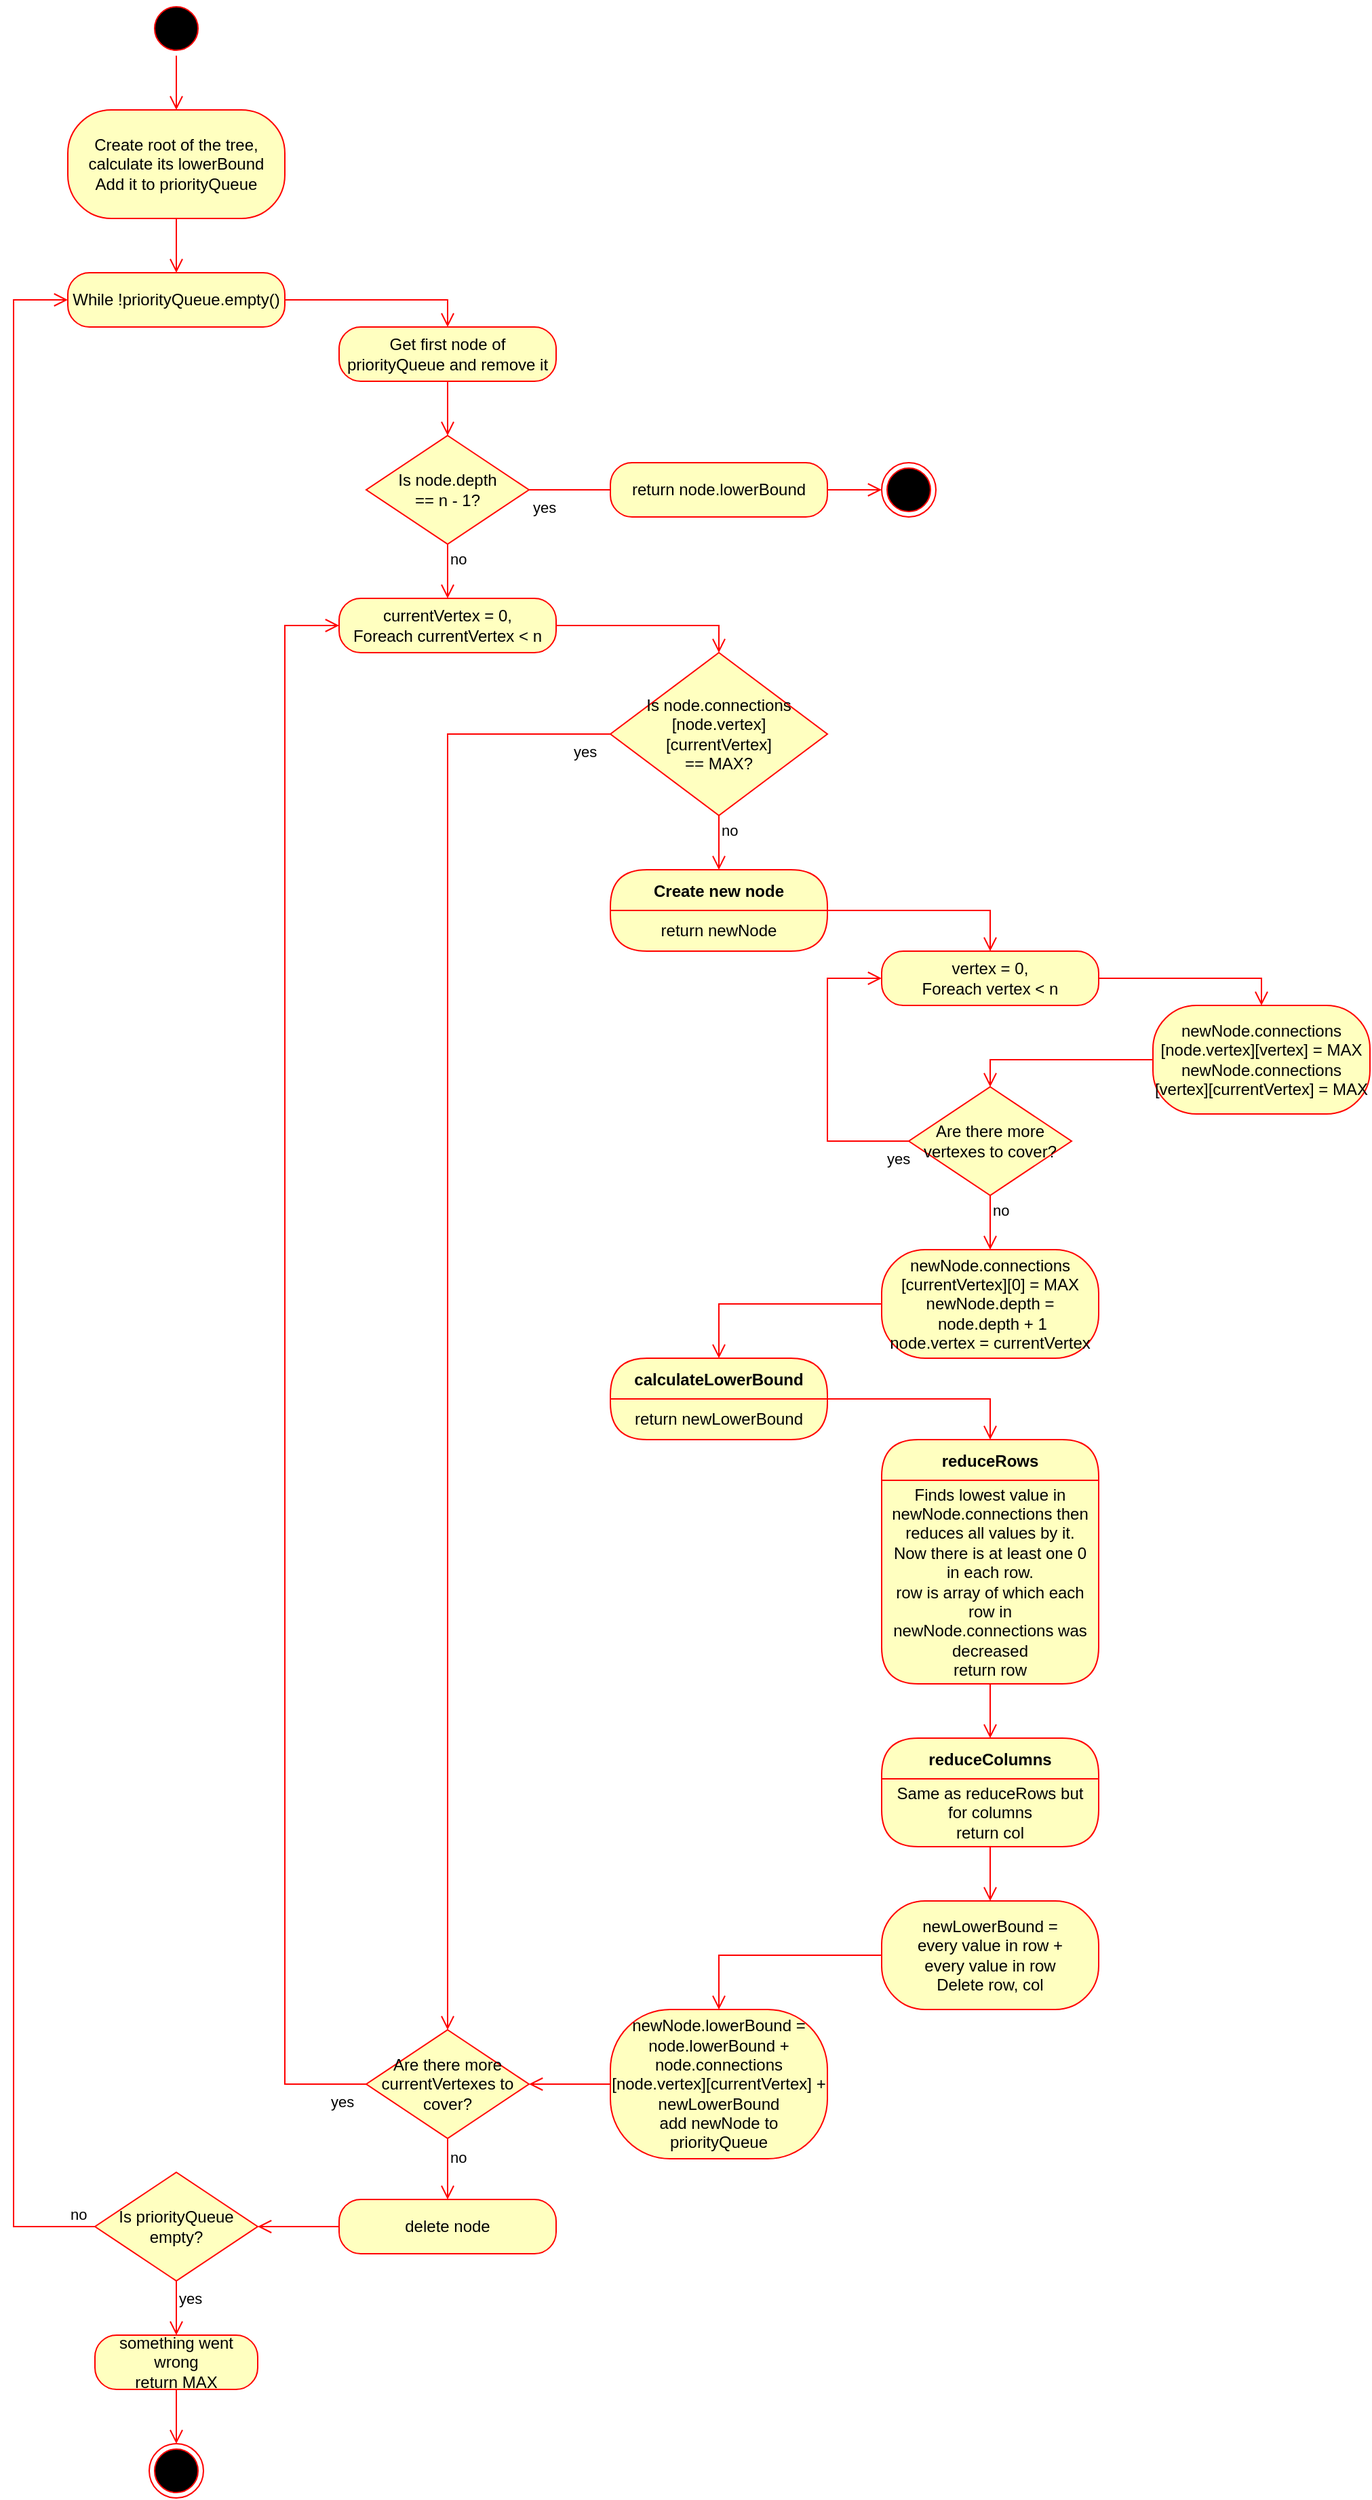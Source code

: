 <mxfile version="15.5.1" type="device"><diagram id="Snhy1ppyPLXPpmaDWLeh" name="Page-1"><mxGraphModel dx="2031" dy="1249" grid="1" gridSize="10" guides="1" tooltips="1" connect="1" arrows="1" fold="1" page="1" pageScale="1" pageWidth="1654" pageHeight="2336" math="0" shadow="0"><root><mxCell id="0"/><mxCell id="1" parent="0"/><mxCell id="Jvkfn5kQtmSSbSGm2V26-14" value="" style="ellipse;html=1;shape=startState;fillColor=#000000;strokeColor=#ff0000;" parent="1" vertex="1"><mxGeometry x="380" y="80" width="40" height="40" as="geometry"/></mxCell><mxCell id="Jvkfn5kQtmSSbSGm2V26-15" value="" style="edgeStyle=orthogonalEdgeStyle;html=1;verticalAlign=bottom;endArrow=open;endSize=8;strokeColor=#ff0000;rounded=0;entryX=0.5;entryY=0;entryDx=0;entryDy=0;" parent="1" source="Jvkfn5kQtmSSbSGm2V26-14" target="Jvkfn5kQtmSSbSGm2V26-16" edge="1"><mxGeometry relative="1" as="geometry"><mxPoint x="395" y="170" as="targetPoint"/></mxGeometry></mxCell><mxCell id="Jvkfn5kQtmSSbSGm2V26-16" value="Create root of the tree, calculate its lowerBound&lt;br&gt;Add it to priorityQueue" style="rounded=1;whiteSpace=wrap;html=1;arcSize=40;fontColor=#000000;fillColor=#ffffc0;strokeColor=#ff0000;" parent="1" vertex="1"><mxGeometry x="320" y="160" width="160" height="80" as="geometry"/></mxCell><mxCell id="Jvkfn5kQtmSSbSGm2V26-17" value="" style="edgeStyle=orthogonalEdgeStyle;html=1;verticalAlign=bottom;endArrow=open;endSize=8;strokeColor=#ff0000;rounded=0;entryX=0.5;entryY=0;entryDx=0;entryDy=0;" parent="1" source="Jvkfn5kQtmSSbSGm2V26-16" target="asQcjgEhnBR7SVYTK79S-4" edge="1"><mxGeometry relative="1" as="geometry"><mxPoint x="400" y="280" as="targetPoint"/></mxGeometry></mxCell><mxCell id="Jvkfn5kQtmSSbSGm2V26-40" value="" style="ellipse;html=1;shape=endState;fillColor=#000000;strokeColor=#ff0000;" parent="1" vertex="1"><mxGeometry x="380" y="1880" width="40" height="40" as="geometry"/></mxCell><mxCell id="asQcjgEhnBR7SVYTK79S-4" value="While !priorityQueue.empty()" style="rounded=1;whiteSpace=wrap;html=1;arcSize=40;fontColor=#000000;fillColor=#ffffc0;strokeColor=#ff0000;" parent="1" vertex="1"><mxGeometry x="320" y="280" width="160" height="40" as="geometry"/></mxCell><mxCell id="asQcjgEhnBR7SVYTK79S-6" value="" style="edgeStyle=orthogonalEdgeStyle;html=1;verticalAlign=bottom;endArrow=open;endSize=8;strokeColor=#ff0000;rounded=0;exitX=1;exitY=0.5;exitDx=0;exitDy=0;entryX=0.5;entryY=0;entryDx=0;entryDy=0;" parent="1" source="asQcjgEhnBR7SVYTK79S-4" target="4eBVjIGJTWnQCKkTzPa0-1" edge="1"><mxGeometry relative="1" as="geometry"><mxPoint x="600" y="300" as="targetPoint"/><mxPoint x="400" y="360" as="sourcePoint"/><Array as="points"><mxPoint x="600" y="300"/></Array></mxGeometry></mxCell><mxCell id="asQcjgEhnBR7SVYTK79S-11" value="currentVertex = 0,&lt;br&gt;Foreach currentVertex &amp;lt; n" style="rounded=1;whiteSpace=wrap;html=1;arcSize=40;fontColor=#000000;fillColor=#ffffc0;strokeColor=#ff0000;" parent="1" vertex="1"><mxGeometry x="520" y="520" width="160" height="40" as="geometry"/></mxCell><mxCell id="asQcjgEhnBR7SVYTK79S-13" value="" style="edgeStyle=orthogonalEdgeStyle;html=1;verticalAlign=bottom;endArrow=open;endSize=8;strokeColor=#ff0000;rounded=0;exitX=1;exitY=0.5;exitDx=0;exitDy=0;entryX=0.5;entryY=0;entryDx=0;entryDy=0;" parent="1" source="asQcjgEhnBR7SVYTK79S-11" target="asQcjgEhnBR7SVYTK79S-15" edge="1"><mxGeometry relative="1" as="geometry"><mxPoint x="800" y="560" as="targetPoint"/><mxPoint x="600" y="630" as="sourcePoint"/></mxGeometry></mxCell><mxCell id="asQcjgEhnBR7SVYTK79S-15" value="Is node.connections&lt;br&gt;[node.vertex]&lt;br&gt;[currentVertex]&lt;br&gt;== MAX?" style="rhombus;whiteSpace=wrap;html=1;fillColor=#ffffc0;strokeColor=#ff0000;" parent="1" vertex="1"><mxGeometry x="720" y="560" width="160" height="120" as="geometry"/></mxCell><mxCell id="asQcjgEhnBR7SVYTK79S-16" value="no" style="edgeStyle=orthogonalEdgeStyle;html=1;align=left;verticalAlign=bottom;endArrow=open;endSize=8;strokeColor=#ff0000;rounded=0;entryX=0.5;entryY=0;entryDx=0;entryDy=0;" parent="1" source="asQcjgEhnBR7SVYTK79S-15" target="iD0CrzzTYIjvcLNii7wP-5" edge="1"><mxGeometry relative="1" as="geometry"><mxPoint x="800" y="720" as="targetPoint"/><mxPoint as="offset"/></mxGeometry></mxCell><mxCell id="asQcjgEhnBR7SVYTK79S-17" value="yes" style="edgeStyle=orthogonalEdgeStyle;html=1;align=left;verticalAlign=top;endArrow=open;endSize=8;strokeColor=#ff0000;rounded=0;exitX=0;exitY=0.5;exitDx=0;exitDy=0;entryX=0.5;entryY=0;entryDx=0;entryDy=0;" parent="1" source="asQcjgEhnBR7SVYTK79S-15" target="iD0CrzzTYIjvcLNii7wP-8" edge="1"><mxGeometry x="-0.945" relative="1" as="geometry"><mxPoint x="600" y="1160" as="targetPoint"/><Array as="points"><mxPoint x="600" y="620"/></Array><mxPoint as="offset"/></mxGeometry></mxCell><mxCell id="asQcjgEhnBR7SVYTK79S-26" value="" style="edgeStyle=orthogonalEdgeStyle;html=1;verticalAlign=bottom;endArrow=open;endSize=8;strokeColor=#ff0000;rounded=0;exitX=1;exitY=0;exitDx=0;exitDy=0;entryX=0.5;entryY=0;entryDx=0;entryDy=0;" parent="1" source="iD0CrzzTYIjvcLNii7wP-22" target="iD0CrzzTYIjvcLNii7wP-28" edge="1"><mxGeometry relative="1" as="geometry"><mxPoint x="1000" y="1140" as="targetPoint"/><mxPoint x="1380" y="1200" as="sourcePoint"/><Array as="points"><mxPoint x="1000" y="1110"/></Array></mxGeometry></mxCell><mxCell id="asQcjgEhnBR7SVYTK79S-66" value="yes" style="edgeStyle=orthogonalEdgeStyle;html=1;align=left;verticalAlign=top;endArrow=open;endSize=8;strokeColor=#ff0000;rounded=0;exitX=0;exitY=0.5;exitDx=0;exitDy=0;entryX=0;entryY=0.5;entryDx=0;entryDy=0;" parent="1" source="iD0CrzzTYIjvcLNii7wP-8" target="asQcjgEhnBR7SVYTK79S-11" edge="1"><mxGeometry x="-0.952" relative="1" as="geometry"><mxPoint x="320" y="580" as="targetPoint"/><Array as="points"><mxPoint x="480" y="1615"/><mxPoint x="480" y="540"/></Array><mxPoint as="offset"/><mxPoint x="540" y="1220" as="sourcePoint"/></mxGeometry></mxCell><mxCell id="asQcjgEhnBR7SVYTK79S-70" value="yes" style="edgeStyle=orthogonalEdgeStyle;html=1;align=left;verticalAlign=top;endArrow=open;endSize=8;strokeColor=#ff0000;rounded=0;entryX=0;entryY=0.5;entryDx=0;entryDy=0;exitX=0;exitY=0.5;exitDx=0;exitDy=0;" parent="1" source="iD0CrzzTYIjvcLNii7wP-51" target="asQcjgEhnBR7SVYTK79S-4" edge="1"><mxGeometry x="-1" y="72" relative="1" as="geometry"><mxPoint x="140" y="300" as="targetPoint"/><Array as="points"><mxPoint x="280" y="1720"/><mxPoint x="280" y="300"/></Array><mxPoint x="60" y="-32" as="offset"/><mxPoint x="280" y="1730" as="sourcePoint"/></mxGeometry></mxCell><mxCell id="4eBVjIGJTWnQCKkTzPa0-1" value="Get first node of priorityQueue and remove it" style="rounded=1;whiteSpace=wrap;html=1;arcSize=40;fontColor=#000000;fillColor=#ffffc0;strokeColor=#ff0000;" parent="1" vertex="1"><mxGeometry x="520" y="320" width="160" height="40" as="geometry"/></mxCell><mxCell id="iD0CrzzTYIjvcLNii7wP-1" value="Is node.depth&lt;br&gt;== n - 1?" style="rhombus;whiteSpace=wrap;html=1;fillColor=#ffffc0;strokeColor=#ff0000;" vertex="1" parent="1"><mxGeometry x="540" y="400" width="120" height="80" as="geometry"/></mxCell><mxCell id="iD0CrzzTYIjvcLNii7wP-2" value="no" style="edgeStyle=orthogonalEdgeStyle;html=1;align=left;verticalAlign=bottom;endArrow=open;endSize=8;strokeColor=#ff0000;rounded=0;entryX=0.5;entryY=0;entryDx=0;entryDy=0;exitX=0.5;exitY=1;exitDx=0;exitDy=0;" edge="1" parent="1" source="iD0CrzzTYIjvcLNii7wP-1" target="asQcjgEhnBR7SVYTK79S-11"><mxGeometry relative="1" as="geometry"><mxPoint x="600" y="520" as="targetPoint"/><mxPoint x="620" y="560" as="sourcePoint"/><Array as="points"/><mxPoint as="offset"/></mxGeometry></mxCell><mxCell id="iD0CrzzTYIjvcLNii7wP-3" value="yes" style="edgeStyle=orthogonalEdgeStyle;html=1;align=left;verticalAlign=top;endArrow=open;endSize=8;strokeColor=#ff0000;rounded=0;exitX=1;exitY=0.5;exitDx=0;exitDy=0;entryX=0;entryY=0.5;entryDx=0;entryDy=0;" edge="1" parent="1" source="iD0CrzzTYIjvcLNii7wP-1" target="iD0CrzzTYIjvcLNii7wP-55"><mxGeometry x="-0.979" relative="1" as="geometry"><mxPoint x="600" y="1900" as="targetPoint"/><Array as="points"><mxPoint x="740" y="440"/><mxPoint x="740" y="440"/></Array><mxPoint as="offset"/></mxGeometry></mxCell><mxCell id="iD0CrzzTYIjvcLNii7wP-4" value="" style="edgeStyle=orthogonalEdgeStyle;html=1;verticalAlign=bottom;endArrow=open;endSize=8;strokeColor=#ff0000;rounded=0;exitX=0.5;exitY=1;exitDx=0;exitDy=0;entryX=0.5;entryY=0;entryDx=0;entryDy=0;" edge="1" parent="1" source="4eBVjIGJTWnQCKkTzPa0-1" target="iD0CrzzTYIjvcLNii7wP-1"><mxGeometry relative="1" as="geometry"><mxPoint x="750" y="400" as="targetPoint"/><mxPoint x="630" y="380" as="sourcePoint"/><Array as="points"><mxPoint x="600" y="390"/><mxPoint x="600" y="390"/></Array></mxGeometry></mxCell><mxCell id="iD0CrzzTYIjvcLNii7wP-5" value="Create new node" style="swimlane;fontStyle=1;align=center;verticalAlign=middle;childLayout=stackLayout;horizontal=1;startSize=30;horizontalStack=0;resizeParent=0;resizeLast=1;container=0;fontColor=#000000;collapsible=0;rounded=1;arcSize=30;strokeColor=#ff0000;fillColor=#ffffc0;swimlaneFillColor=#ffffc0;dropTarget=0;" vertex="1" parent="1"><mxGeometry x="720" y="720" width="160" height="60" as="geometry"/></mxCell><mxCell id="iD0CrzzTYIjvcLNii7wP-6" value="return newNode" style="text;html=1;strokeColor=none;fillColor=none;align=center;verticalAlign=middle;spacingLeft=4;spacingRight=4;whiteSpace=wrap;overflow=hidden;rotatable=0;fontColor=#000000;" vertex="1" parent="iD0CrzzTYIjvcLNii7wP-5"><mxGeometry y="30" width="160" height="30" as="geometry"/></mxCell><mxCell id="iD0CrzzTYIjvcLNii7wP-7" value="" style="edgeStyle=orthogonalEdgeStyle;html=1;verticalAlign=bottom;endArrow=open;endSize=8;strokeColor=#ff0000;rounded=0;entryX=0.5;entryY=0;entryDx=0;entryDy=0;exitX=1;exitY=0;exitDx=0;exitDy=0;" edge="1" source="iD0CrzzTYIjvcLNii7wP-6" parent="1" target="iD0CrzzTYIjvcLNii7wP-9"><mxGeometry relative="1" as="geometry"><mxPoint x="1200" y="740" as="targetPoint"/><mxPoint x="920" y="750" as="sourcePoint"/><Array as="points"><mxPoint x="1000" y="750"/></Array></mxGeometry></mxCell><mxCell id="iD0CrzzTYIjvcLNii7wP-8" value="Are there more currentVertexes to cover?" style="rhombus;whiteSpace=wrap;html=1;fillColor=#ffffc0;strokeColor=#ff0000;" vertex="1" parent="1"><mxGeometry x="540" y="1575" width="120" height="80" as="geometry"/></mxCell><mxCell id="iD0CrzzTYIjvcLNii7wP-9" value="&lt;span&gt;vertex = 0,&lt;/span&gt;&lt;br&gt;&lt;span&gt;Foreach vertex &amp;lt; n&lt;/span&gt;" style="rounded=1;whiteSpace=wrap;html=1;arcSize=40;fontColor=#000000;fillColor=#ffffc0;strokeColor=#ff0000;" vertex="1" parent="1"><mxGeometry x="920" y="780" width="160" height="40" as="geometry"/></mxCell><mxCell id="iD0CrzzTYIjvcLNii7wP-10" value="" style="edgeStyle=orthogonalEdgeStyle;html=1;verticalAlign=bottom;endArrow=open;endSize=8;strokeColor=#ff0000;rounded=0;exitX=1;exitY=0.5;exitDx=0;exitDy=0;entryX=0.5;entryY=0;entryDx=0;entryDy=0;" edge="1" parent="1" source="iD0CrzzTYIjvcLNii7wP-9" target="iD0CrzzTYIjvcLNii7wP-14"><mxGeometry relative="1" as="geometry"><mxPoint x="1200" y="820" as="targetPoint"/><mxPoint x="1030" y="840" as="sourcePoint"/><Array as="points"><mxPoint x="1200" y="800"/></Array></mxGeometry></mxCell><mxCell id="iD0CrzzTYIjvcLNii7wP-14" value="newNode.connections&lt;br&gt;[node.vertex][vertex] = MAX&lt;br&gt;newNode.connections&lt;br&gt;[vertex][currentVertex] = MAX" style="rounded=1;whiteSpace=wrap;html=1;arcSize=40;fontColor=#000000;fillColor=#ffffc0;strokeColor=#ff0000;" vertex="1" parent="1"><mxGeometry x="1120" y="820" width="160" height="80" as="geometry"/></mxCell><mxCell id="iD0CrzzTYIjvcLNii7wP-15" value="" style="edgeStyle=orthogonalEdgeStyle;html=1;verticalAlign=bottom;endArrow=open;endSize=8;strokeColor=#ff0000;rounded=0;entryX=0.5;entryY=0;entryDx=0;entryDy=0;exitX=0;exitY=0.5;exitDx=0;exitDy=0;" edge="1" parent="1" source="iD0CrzzTYIjvcLNii7wP-14" target="iD0CrzzTYIjvcLNii7wP-16"><mxGeometry relative="1" as="geometry"><mxPoint x="1180" y="940" as="targetPoint"/><mxPoint x="1100" y="880" as="sourcePoint"/></mxGeometry></mxCell><mxCell id="iD0CrzzTYIjvcLNii7wP-16" value="Are there more vertexes to cover?" style="rhombus;whiteSpace=wrap;html=1;fillColor=#ffffc0;strokeColor=#ff0000;" vertex="1" parent="1"><mxGeometry x="940" y="880" width="120" height="80" as="geometry"/></mxCell><mxCell id="iD0CrzzTYIjvcLNii7wP-17" value="yes" style="edgeStyle=orthogonalEdgeStyle;html=1;align=left;verticalAlign=top;endArrow=open;endSize=8;strokeColor=#ff0000;rounded=0;exitX=0;exitY=0.5;exitDx=0;exitDy=0;entryX=0;entryY=0.5;entryDx=0;entryDy=0;" edge="1" parent="1" source="iD0CrzzTYIjvcLNii7wP-16" target="iD0CrzzTYIjvcLNii7wP-9"><mxGeometry x="-0.833" relative="1" as="geometry"><mxPoint x="537" y="1310" as="targetPoint"/><Array as="points"><mxPoint x="880" y="920"/><mxPoint x="880" y="800"/></Array><mxPoint as="offset"/><mxPoint x="657" y="770" as="sourcePoint"/></mxGeometry></mxCell><mxCell id="iD0CrzzTYIjvcLNii7wP-18" value="no" style="edgeStyle=orthogonalEdgeStyle;html=1;align=left;verticalAlign=bottom;endArrow=open;endSize=8;strokeColor=#ff0000;rounded=0;exitX=0.5;exitY=1;exitDx=0;exitDy=0;entryX=0.5;entryY=0;entryDx=0;entryDy=0;" edge="1" parent="1" source="iD0CrzzTYIjvcLNii7wP-16" target="iD0CrzzTYIjvcLNii7wP-19"><mxGeometry relative="1" as="geometry"><mxPoint x="1000" y="1000" as="targetPoint"/><mxPoint as="offset"/><mxPoint x="980" y="1070" as="sourcePoint"/></mxGeometry></mxCell><mxCell id="iD0CrzzTYIjvcLNii7wP-19" value="newNode.connections&lt;br&gt;[currentVertex][0] = MAX&lt;br&gt;newNode.depth =&lt;br&gt;&amp;nbsp;node.depth + 1&lt;br&gt;node.vertex = currentVertex" style="rounded=1;whiteSpace=wrap;html=1;arcSize=40;fontColor=#000000;fillColor=#ffffc0;strokeColor=#ff0000;" vertex="1" parent="1"><mxGeometry x="920" y="1000" width="160" height="80" as="geometry"/></mxCell><mxCell id="iD0CrzzTYIjvcLNii7wP-20" value="" style="edgeStyle=orthogonalEdgeStyle;html=1;verticalAlign=bottom;endArrow=open;endSize=8;strokeColor=#ff0000;rounded=0;exitX=0;exitY=0.5;exitDx=0;exitDy=0;entryX=0.5;entryY=0;entryDx=0;entryDy=0;" edge="1" parent="1" source="iD0CrzzTYIjvcLNii7wP-19" target="iD0CrzzTYIjvcLNii7wP-21"><mxGeometry relative="1" as="geometry"><mxPoint x="790" y="1127.5" as="targetPoint"/><mxPoint x="940" y="1020" as="sourcePoint"/><Array as="points"><mxPoint x="800" y="1040"/></Array></mxGeometry></mxCell><mxCell id="iD0CrzzTYIjvcLNii7wP-21" value="calculateLowerBound" style="swimlane;fontStyle=1;align=center;verticalAlign=middle;childLayout=stackLayout;horizontal=1;startSize=30;horizontalStack=0;resizeParent=0;resizeLast=1;container=0;fontColor=#000000;collapsible=0;rounded=1;arcSize=30;strokeColor=#ff0000;fillColor=#ffffc0;swimlaneFillColor=#ffffc0;dropTarget=0;" vertex="1" parent="1"><mxGeometry x="720" y="1080" width="160" height="60" as="geometry"/></mxCell><mxCell id="iD0CrzzTYIjvcLNii7wP-22" value="return newLowerBound" style="text;html=1;strokeColor=none;fillColor=none;align=center;verticalAlign=middle;spacingLeft=4;spacingRight=4;whiteSpace=wrap;overflow=hidden;rotatable=0;fontColor=#000000;" vertex="1" parent="iD0CrzzTYIjvcLNii7wP-21"><mxGeometry y="30" width="160" height="30" as="geometry"/></mxCell><mxCell id="iD0CrzzTYIjvcLNii7wP-24" value="newNode.lowerBound = node.lowerBound + node.connections&lt;br&gt;[node.vertex][currentVertex] + newLowerBound&lt;br&gt;add newNode to priorityQueue" style="rounded=1;whiteSpace=wrap;html=1;arcSize=40;fontColor=#000000;fillColor=#ffffc0;strokeColor=#ff0000;" vertex="1" parent="1"><mxGeometry x="720" y="1560" width="160" height="110" as="geometry"/></mxCell><mxCell id="iD0CrzzTYIjvcLNii7wP-25" value="" style="edgeStyle=orthogonalEdgeStyle;html=1;verticalAlign=bottom;endArrow=open;endSize=8;strokeColor=#ff0000;rounded=0;exitX=0;exitY=0.5;exitDx=0;exitDy=0;entryX=1;entryY=0.5;entryDx=0;entryDy=0;" edge="1" parent="1" source="iD0CrzzTYIjvcLNii7wP-24" target="iD0CrzzTYIjvcLNii7wP-8"><mxGeometry relative="1" as="geometry"><mxPoint x="680" y="1720" as="targetPoint"/><mxPoint x="840" y="1690" as="sourcePoint"/><Array as="points"/></mxGeometry></mxCell><mxCell id="iD0CrzzTYIjvcLNii7wP-28" value="reduceRows" style="swimlane;fontStyle=1;align=center;verticalAlign=middle;childLayout=stackLayout;horizontal=1;startSize=30;horizontalStack=0;resizeParent=0;resizeLast=1;container=0;fontColor=#000000;collapsible=0;rounded=1;arcSize=30;strokeColor=#ff0000;fillColor=#ffffc0;swimlaneFillColor=#ffffc0;dropTarget=0;" vertex="1" parent="1"><mxGeometry x="920" y="1140" width="160" height="180" as="geometry"/></mxCell><mxCell id="iD0CrzzTYIjvcLNii7wP-29" value="Finds lowest value in newNode.connections then reduces all values by it.&lt;br&gt;Now there is at least one 0 in each row.&lt;br&gt;row is array of which each row in newNode.connections was decreased&lt;br&gt;return row" style="text;html=1;strokeColor=none;fillColor=none;align=center;verticalAlign=middle;spacingLeft=4;spacingRight=4;whiteSpace=wrap;overflow=hidden;rotatable=0;fontColor=#000000;" vertex="1" parent="iD0CrzzTYIjvcLNii7wP-28"><mxGeometry y="30" width="160" height="150" as="geometry"/></mxCell><mxCell id="iD0CrzzTYIjvcLNii7wP-30" value="reduceColumns" style="swimlane;fontStyle=1;align=center;verticalAlign=middle;childLayout=stackLayout;horizontal=1;startSize=30;horizontalStack=0;resizeParent=0;resizeLast=1;container=0;fontColor=#000000;collapsible=0;rounded=1;arcSize=30;strokeColor=#ff0000;fillColor=#ffffc0;swimlaneFillColor=#ffffc0;dropTarget=0;" vertex="1" parent="1"><mxGeometry x="920" y="1360" width="160" height="80" as="geometry"/></mxCell><mxCell id="iD0CrzzTYIjvcLNii7wP-31" value="Same as reduceRows but for columns&lt;br&gt;return col" style="text;html=1;strokeColor=none;fillColor=none;align=center;verticalAlign=middle;spacingLeft=4;spacingRight=4;whiteSpace=wrap;overflow=hidden;rotatable=0;fontColor=#000000;" vertex="1" parent="iD0CrzzTYIjvcLNii7wP-30"><mxGeometry y="30" width="160" height="50" as="geometry"/></mxCell><mxCell id="iD0CrzzTYIjvcLNii7wP-32" value="" style="edgeStyle=orthogonalEdgeStyle;html=1;verticalAlign=bottom;endArrow=open;endSize=8;strokeColor=#ff0000;rounded=0;exitX=0.5;exitY=1;exitDx=0;exitDy=0;entryX=0.5;entryY=0;entryDx=0;entryDy=0;" edge="1" parent="1" source="iD0CrzzTYIjvcLNii7wP-29" target="iD0CrzzTYIjvcLNii7wP-30"><mxGeometry relative="1" as="geometry"><mxPoint x="1050" y="1340" as="targetPoint"/><mxPoint x="1230" y="1420" as="sourcePoint"/><Array as="points"><mxPoint x="1000" y="1360"/><mxPoint x="1000" y="1360"/></Array></mxGeometry></mxCell><mxCell id="iD0CrzzTYIjvcLNii7wP-33" value="newLowerBound = &lt;br&gt;every value in row + &lt;br&gt;every value in row&lt;br&gt;Delete row, col" style="rounded=1;whiteSpace=wrap;html=1;arcSize=40;fontColor=#000000;fillColor=#ffffc0;strokeColor=#ff0000;" vertex="1" parent="1"><mxGeometry x="920" y="1480" width="160" height="80" as="geometry"/></mxCell><mxCell id="iD0CrzzTYIjvcLNii7wP-35" value="" style="edgeStyle=orthogonalEdgeStyle;html=1;verticalAlign=bottom;endArrow=open;endSize=8;strokeColor=#ff0000;rounded=0;exitX=0.5;exitY=1;exitDx=0;exitDy=0;entryX=0.5;entryY=0;entryDx=0;entryDy=0;" edge="1" parent="1" source="iD0CrzzTYIjvcLNii7wP-31" target="iD0CrzzTYIjvcLNii7wP-33"><mxGeometry relative="1" as="geometry"><mxPoint x="1010" y="1570" as="targetPoint"/><mxPoint x="1010" y="1530" as="sourcePoint"/><Array as="points"><mxPoint x="1000" y="1460"/><mxPoint x="1000" y="1460"/></Array></mxGeometry></mxCell><mxCell id="iD0CrzzTYIjvcLNii7wP-45" value="" style="edgeStyle=orthogonalEdgeStyle;html=1;verticalAlign=bottom;endArrow=open;endSize=8;strokeColor=#ff0000;rounded=0;exitX=0;exitY=0.5;exitDx=0;exitDy=0;entryX=0.5;entryY=0;entryDx=0;entryDy=0;" edge="1" parent="1" source="iD0CrzzTYIjvcLNii7wP-33" target="iD0CrzzTYIjvcLNii7wP-24"><mxGeometry relative="1" as="geometry"><mxPoint x="820.0" y="1820.0" as="targetPoint"/><mxPoint x="810.0" y="1680.0" as="sourcePoint"/><Array as="points"><mxPoint x="800" y="1520"/></Array></mxGeometry></mxCell><mxCell id="iD0CrzzTYIjvcLNii7wP-48" value="no" style="edgeStyle=orthogonalEdgeStyle;html=1;align=left;verticalAlign=bottom;endArrow=open;endSize=8;strokeColor=#ff0000;rounded=0;exitX=0.5;exitY=1;exitDx=0;exitDy=0;entryX=0.5;entryY=0;entryDx=0;entryDy=0;" edge="1" parent="1" source="iD0CrzzTYIjvcLNii7wP-8" target="iD0CrzzTYIjvcLNii7wP-49"><mxGeometry relative="1" as="geometry"><mxPoint x="630" y="1710" as="targetPoint"/><mxPoint as="offset"/><mxPoint x="1010" y="970" as="sourcePoint"/></mxGeometry></mxCell><mxCell id="iD0CrzzTYIjvcLNii7wP-49" value="delete node" style="rounded=1;whiteSpace=wrap;html=1;arcSize=40;fontColor=#000000;fillColor=#ffffc0;strokeColor=#ff0000;" vertex="1" parent="1"><mxGeometry x="520" y="1700" width="160" height="40" as="geometry"/></mxCell><mxCell id="iD0CrzzTYIjvcLNii7wP-50" value="" style="edgeStyle=orthogonalEdgeStyle;html=1;verticalAlign=bottom;endArrow=open;endSize=8;strokeColor=#ff0000;rounded=0;entryX=1;entryY=0.5;entryDx=0;entryDy=0;" edge="1" source="iD0CrzzTYIjvcLNii7wP-49" parent="1" target="iD0CrzzTYIjvcLNii7wP-51"><mxGeometry relative="1" as="geometry"><mxPoint x="300" y="1720" as="targetPoint"/></mxGeometry></mxCell><mxCell id="iD0CrzzTYIjvcLNii7wP-51" value="Is priorityQueue empty?" style="rhombus;whiteSpace=wrap;html=1;fillColor=#ffffc0;strokeColor=#ff0000;" vertex="1" parent="1"><mxGeometry x="340" y="1680" width="120" height="80" as="geometry"/></mxCell><mxCell id="iD0CrzzTYIjvcLNii7wP-52" value="no" style="edgeStyle=orthogonalEdgeStyle;html=1;align=left;verticalAlign=bottom;endArrow=open;endSize=8;strokeColor=#ff0000;rounded=0;exitX=0.5;exitY=1;exitDx=0;exitDy=0;entryX=0.5;entryY=0;entryDx=0;entryDy=0;" edge="1" parent="1" source="iD0CrzzTYIjvcLNii7wP-51" target="iD0CrzzTYIjvcLNii7wP-53"><mxGeometry x="-1" y="-89" relative="1" as="geometry"><mxPoint x="400" y="1805" as="targetPoint"/><mxPoint x="9" y="-40" as="offset"/><mxPoint x="810" y="1075" as="sourcePoint"/></mxGeometry></mxCell><mxCell id="iD0CrzzTYIjvcLNii7wP-53" value="something went wrong&lt;br&gt;return MAX" style="rounded=1;whiteSpace=wrap;html=1;arcSize=40;fontColor=#000000;fillColor=#ffffc0;strokeColor=#ff0000;" vertex="1" parent="1"><mxGeometry x="340" y="1800" width="120" height="40" as="geometry"/></mxCell><mxCell id="iD0CrzzTYIjvcLNii7wP-54" value="" style="edgeStyle=orthogonalEdgeStyle;html=1;verticalAlign=bottom;endArrow=open;endSize=8;strokeColor=#ff0000;rounded=0;entryX=0.5;entryY=0;entryDx=0;entryDy=0;" edge="1" source="iD0CrzzTYIjvcLNii7wP-53" parent="1" target="Jvkfn5kQtmSSbSGm2V26-40"><mxGeometry relative="1" as="geometry"><mxPoint x="400" y="1880" as="targetPoint"/></mxGeometry></mxCell><mxCell id="iD0CrzzTYIjvcLNii7wP-55" value="return node.lowerBound" style="rounded=1;whiteSpace=wrap;html=1;arcSize=40;fontColor=#000000;fillColor=#ffffc0;strokeColor=#ff0000;" vertex="1" parent="1"><mxGeometry x="720" y="420" width="160" height="40" as="geometry"/></mxCell><mxCell id="iD0CrzzTYIjvcLNii7wP-57" value="" style="ellipse;html=1;shape=endState;fillColor=#000000;strokeColor=#ff0000;rotation=90;" vertex="1" parent="1"><mxGeometry x="920" y="420" width="40" height="40" as="geometry"/></mxCell><mxCell id="iD0CrzzTYIjvcLNii7wP-58" value="" style="edgeStyle=orthogonalEdgeStyle;html=1;verticalAlign=bottom;endArrow=open;endSize=8;strokeColor=#ff0000;rounded=0;exitX=1;exitY=0.5;exitDx=0;exitDy=0;entryX=0.5;entryY=1;entryDx=0;entryDy=0;" edge="1" parent="1" source="iD0CrzzTYIjvcLNii7wP-55" target="iD0CrzzTYIjvcLNii7wP-57"><mxGeometry relative="1" as="geometry"><mxPoint x="610" y="410" as="targetPoint"/><mxPoint x="610" y="370" as="sourcePoint"/><Array as="points"><mxPoint x="890" y="440"/><mxPoint x="890" y="440"/></Array></mxGeometry></mxCell></root></mxGraphModel></diagram></mxfile>